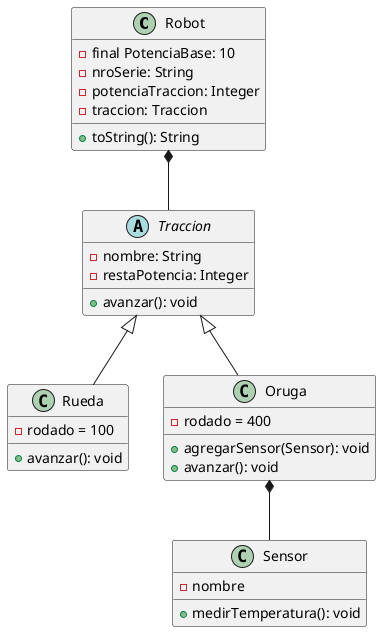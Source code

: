 @startuml

class Robot{
    - final PotenciaBase: 10
    - nroSerie: String 
    - potenciaTraccion: Integer 
    - traccion: Traccion 

    + toString(): String 
}

abstract class Traccion{

    - nombre: String 
    - restaPotencia: Integer 

    + avanzar(): void
}

class Rueda{
    - rodado = 100 

    + avanzar(): void 
}

class Oruga{

    - rodado = 400

    + agregarSensor(Sensor): void
    + avanzar(): void 

}

class Sensor{
    - nombre 

    + medirTemperatura(): void 
}

' Relaciones 

Robot *-- Traccion 
Traccion <|-- Rueda 
Traccion <|-- Oruga 
Oruga *-- Sensor 

@enduml
